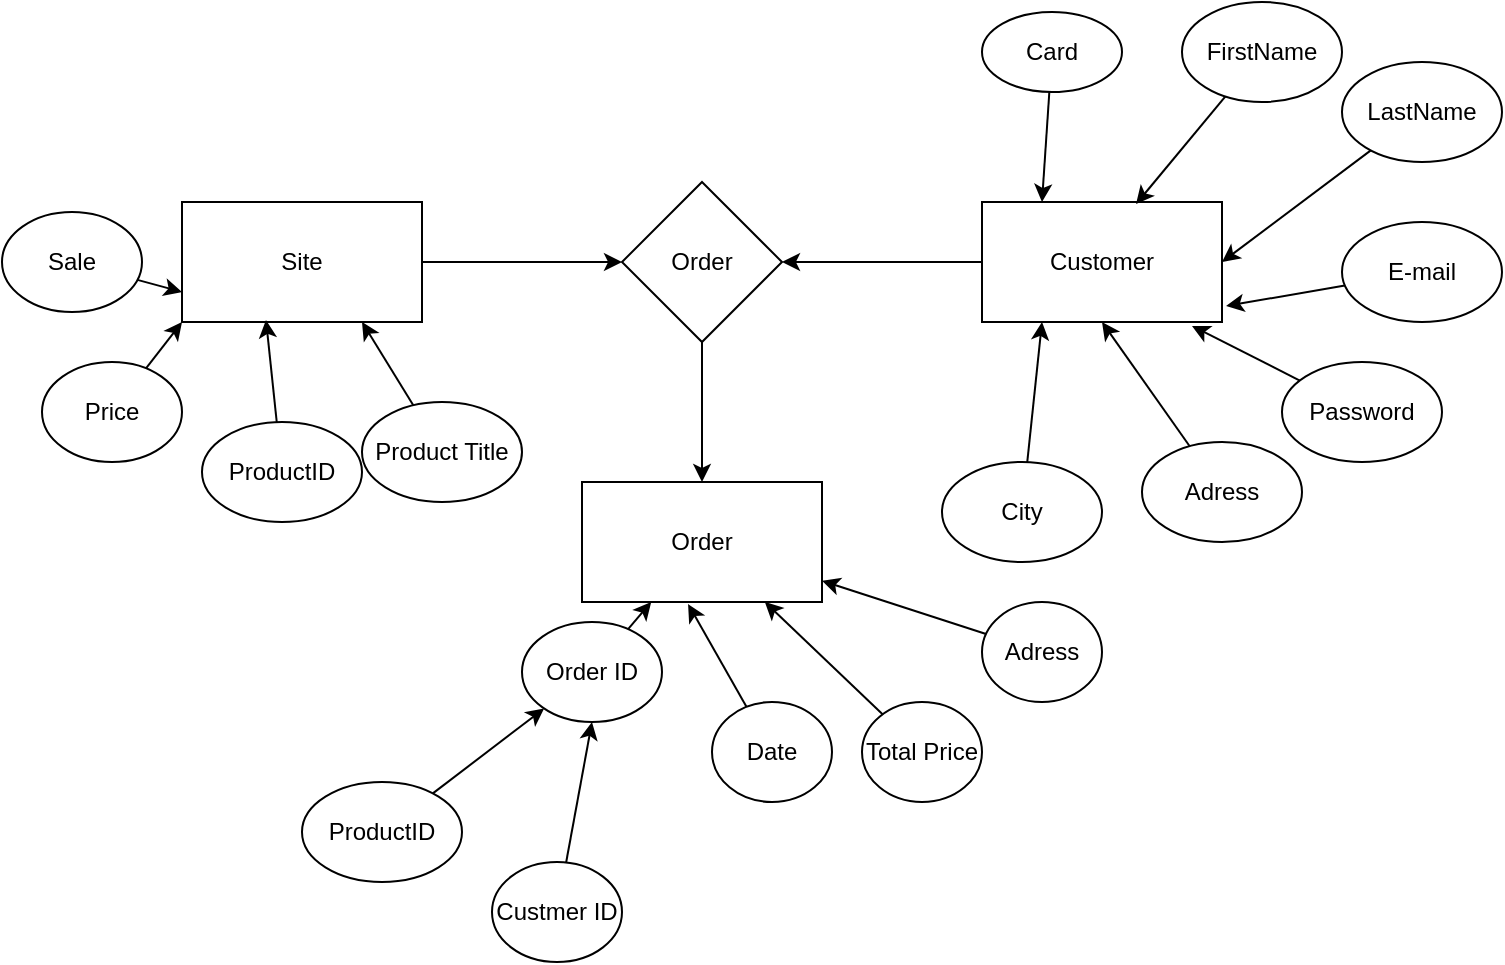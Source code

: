 <mxfile>
    <diagram id="K5U2pVxkF52E_CT4-xt8" name="Page-1">
        <mxGraphModel dx="810" dy="607" grid="1" gridSize="10" guides="1" tooltips="1" connect="1" arrows="1" fold="1" page="1" pageScale="1" pageWidth="850" pageHeight="1100" background="none" math="0" shadow="0">
            <root>
                <mxCell id="0"/>
                <mxCell id="1" parent="0"/>
                <mxCell id="5" style="edgeStyle=none;html=1;" parent="1" source="2" target="4" edge="1">
                    <mxGeometry relative="1" as="geometry"/>
                </mxCell>
                <mxCell id="2" value="Site" style="rounded=0;whiteSpace=wrap;html=1;" parent="1" vertex="1">
                    <mxGeometry x="100" y="110" width="120" height="60" as="geometry"/>
                </mxCell>
                <mxCell id="6" style="edgeStyle=none;html=1;" parent="1" source="3" target="4" edge="1">
                    <mxGeometry relative="1" as="geometry"/>
                </mxCell>
                <mxCell id="3" value="Customer" style="rounded=0;whiteSpace=wrap;html=1;" parent="1" vertex="1">
                    <mxGeometry x="500" y="110" width="120" height="60" as="geometry"/>
                </mxCell>
                <mxCell id="8" style="edgeStyle=none;html=1;entryX=0.5;entryY=0;entryDx=0;entryDy=0;" parent="1" source="4" target="7" edge="1">
                    <mxGeometry relative="1" as="geometry"/>
                </mxCell>
                <mxCell id="4" value="Order" style="rhombus;whiteSpace=wrap;html=1;" parent="1" vertex="1">
                    <mxGeometry x="320" y="100" width="80" height="80" as="geometry"/>
                </mxCell>
                <mxCell id="7" value="Order" style="rounded=0;whiteSpace=wrap;html=1;" parent="1" vertex="1">
                    <mxGeometry x="300" y="250" width="120" height="60" as="geometry"/>
                </mxCell>
                <mxCell id="17" style="edgeStyle=none;html=1;entryX=0.875;entryY=1.033;entryDx=0;entryDy=0;entryPerimeter=0;" parent="1" source="9" target="3" edge="1">
                    <mxGeometry relative="1" as="geometry"/>
                </mxCell>
                <mxCell id="9" value="Password" style="ellipse;whiteSpace=wrap;html=1;" parent="1" vertex="1">
                    <mxGeometry x="650" y="190" width="80" height="50" as="geometry"/>
                </mxCell>
                <mxCell id="15" style="edgeStyle=none;html=1;entryX=1.017;entryY=0.867;entryDx=0;entryDy=0;entryPerimeter=0;" parent="1" source="10" target="3" edge="1">
                    <mxGeometry relative="1" as="geometry"/>
                </mxCell>
                <mxCell id="10" value="E-mail" style="ellipse;whiteSpace=wrap;html=1;" parent="1" vertex="1">
                    <mxGeometry x="680" y="120" width="80" height="50" as="geometry"/>
                </mxCell>
                <mxCell id="18" style="edgeStyle=none;html=1;entryX=0.5;entryY=1;entryDx=0;entryDy=0;" parent="1" source="11" target="3" edge="1">
                    <mxGeometry relative="1" as="geometry"/>
                </mxCell>
                <mxCell id="11" value="Adress" style="ellipse;whiteSpace=wrap;html=1;" parent="1" vertex="1">
                    <mxGeometry x="580" y="230" width="80" height="50" as="geometry"/>
                </mxCell>
                <mxCell id="16" style="edgeStyle=none;html=1;entryX=1;entryY=0.5;entryDx=0;entryDy=0;" parent="1" source="12" target="3" edge="1">
                    <mxGeometry relative="1" as="geometry"/>
                </mxCell>
                <mxCell id="12" value="LastName" style="ellipse;whiteSpace=wrap;html=1;" parent="1" vertex="1">
                    <mxGeometry x="680" y="40" width="80" height="50" as="geometry"/>
                </mxCell>
                <mxCell id="14" style="edgeStyle=none;html=1;entryX=0.642;entryY=0.017;entryDx=0;entryDy=0;entryPerimeter=0;" parent="1" source="13" target="3" edge="1">
                    <mxGeometry relative="1" as="geometry"/>
                </mxCell>
                <mxCell id="13" value="FirstName" style="ellipse;whiteSpace=wrap;html=1;" parent="1" vertex="1">
                    <mxGeometry x="600" y="10" width="80" height="50" as="geometry"/>
                </mxCell>
                <mxCell id="21" style="edgeStyle=none;html=1;entryX=0.25;entryY=1;entryDx=0;entryDy=0;" parent="1" source="20" target="3" edge="1">
                    <mxGeometry relative="1" as="geometry"/>
                </mxCell>
                <mxCell id="20" value="City" style="ellipse;whiteSpace=wrap;html=1;" parent="1" vertex="1">
                    <mxGeometry x="480" y="240" width="80" height="50" as="geometry"/>
                </mxCell>
                <mxCell id="23" style="edgeStyle=none;html=1;entryX=0.75;entryY=1;entryDx=0;entryDy=0;" parent="1" source="22" target="2" edge="1">
                    <mxGeometry relative="1" as="geometry"/>
                </mxCell>
                <mxCell id="22" value="Product Title" style="ellipse;whiteSpace=wrap;html=1;" parent="1" vertex="1">
                    <mxGeometry x="190" y="210" width="80" height="50" as="geometry"/>
                </mxCell>
                <mxCell id="25" style="edgeStyle=none;html=1;entryX=0.35;entryY=0.983;entryDx=0;entryDy=0;entryPerimeter=0;" parent="1" source="24" target="2" edge="1">
                    <mxGeometry relative="1" as="geometry"/>
                </mxCell>
                <mxCell id="24" value="ProductID" style="ellipse;whiteSpace=wrap;html=1;" parent="1" vertex="1">
                    <mxGeometry x="110" y="220" width="80" height="50" as="geometry"/>
                </mxCell>
                <mxCell id="27" style="edgeStyle=none;html=1;entryX=0;entryY=1;entryDx=0;entryDy=0;" parent="1" source="26" target="2" edge="1">
                    <mxGeometry relative="1" as="geometry"/>
                </mxCell>
                <mxCell id="26" value="Price" style="ellipse;whiteSpace=wrap;html=1;" parent="1" vertex="1">
                    <mxGeometry x="30" y="190" width="70" height="50" as="geometry"/>
                </mxCell>
                <mxCell id="29" style="edgeStyle=none;html=1;entryX=0;entryY=0.75;entryDx=0;entryDy=0;" parent="1" source="28" target="2" edge="1">
                    <mxGeometry relative="1" as="geometry"/>
                </mxCell>
                <mxCell id="28" value="Sale" style="ellipse;whiteSpace=wrap;html=1;" parent="1" vertex="1">
                    <mxGeometry x="10" y="115" width="70" height="50" as="geometry"/>
                </mxCell>
                <mxCell id="31" style="edgeStyle=none;html=1;" parent="1" source="30" target="7" edge="1">
                    <mxGeometry relative="1" as="geometry"/>
                </mxCell>
                <mxCell id="30" value="Order ID" style="ellipse;whiteSpace=wrap;html=1;" parent="1" vertex="1">
                    <mxGeometry x="270" y="320" width="70" height="50" as="geometry"/>
                </mxCell>
                <mxCell id="46" style="edgeStyle=none;html=1;entryX=0.5;entryY=1;entryDx=0;entryDy=0;" edge="1" parent="1" source="32" target="30">
                    <mxGeometry relative="1" as="geometry"/>
                </mxCell>
                <mxCell id="32" value="Custmer ID" style="ellipse;whiteSpace=wrap;html=1;" parent="1" vertex="1">
                    <mxGeometry x="255" y="440" width="65" height="50" as="geometry"/>
                </mxCell>
                <mxCell id="35" style="edgeStyle=none;html=1;" parent="1" source="34" target="7" edge="1">
                    <mxGeometry relative="1" as="geometry"/>
                </mxCell>
                <mxCell id="34" value="Total Price" style="ellipse;whiteSpace=wrap;html=1;" parent="1" vertex="1">
                    <mxGeometry x="440" y="360" width="60" height="50" as="geometry"/>
                </mxCell>
                <mxCell id="37" style="edgeStyle=none;html=1;" parent="1" source="36" target="7" edge="1">
                    <mxGeometry relative="1" as="geometry"/>
                </mxCell>
                <mxCell id="36" value="Adress" style="ellipse;whiteSpace=wrap;html=1;" parent="1" vertex="1">
                    <mxGeometry x="500" y="310" width="60" height="50" as="geometry"/>
                </mxCell>
                <mxCell id="39" style="edgeStyle=none;html=1;entryX=0.442;entryY=1.017;entryDx=0;entryDy=0;entryPerimeter=0;" parent="1" source="38" target="7" edge="1">
                    <mxGeometry relative="1" as="geometry"/>
                </mxCell>
                <mxCell id="38" value="Date" style="ellipse;whiteSpace=wrap;html=1;" parent="1" vertex="1">
                    <mxGeometry x="365" y="360" width="60" height="50" as="geometry"/>
                </mxCell>
                <mxCell id="41" style="edgeStyle=none;html=1;entryX=0.25;entryY=0;entryDx=0;entryDy=0;" parent="1" source="40" target="3" edge="1">
                    <mxGeometry relative="1" as="geometry"/>
                </mxCell>
                <mxCell id="40" value="Card" style="ellipse;whiteSpace=wrap;html=1;" parent="1" vertex="1">
                    <mxGeometry x="500" y="15" width="70" height="40" as="geometry"/>
                </mxCell>
                <mxCell id="47" style="edgeStyle=none;html=1;" edge="1" parent="1" source="42" target="30">
                    <mxGeometry relative="1" as="geometry"/>
                </mxCell>
                <mxCell id="42" value="ProductID" style="ellipse;whiteSpace=wrap;html=1;" vertex="1" parent="1">
                    <mxGeometry x="160" y="400" width="80" height="50" as="geometry"/>
                </mxCell>
            </root>
        </mxGraphModel>
    </diagram>
</mxfile>